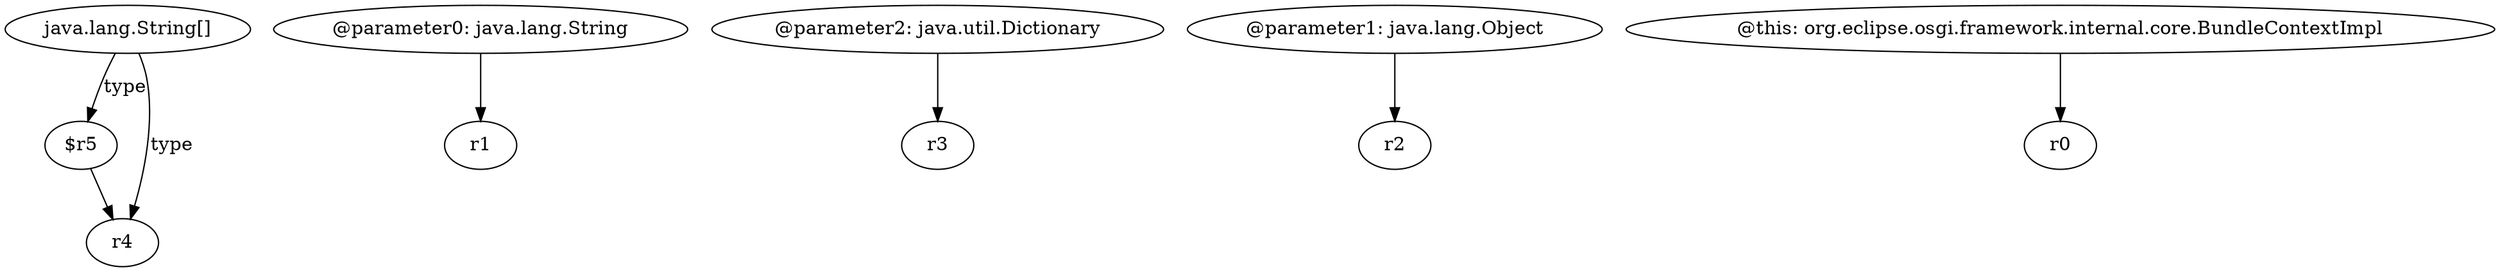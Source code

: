 digraph g {
0[label="java.lang.String[]"]
1[label="$r5"]
0->1[label="type"]
2[label="@parameter0: java.lang.String"]
3[label="r1"]
2->3[label=""]
4[label="r4"]
1->4[label=""]
5[label="@parameter2: java.util.Dictionary"]
6[label="r3"]
5->6[label=""]
0->4[label="type"]
7[label="@parameter1: java.lang.Object"]
8[label="r2"]
7->8[label=""]
9[label="@this: org.eclipse.osgi.framework.internal.core.BundleContextImpl"]
10[label="r0"]
9->10[label=""]
}
